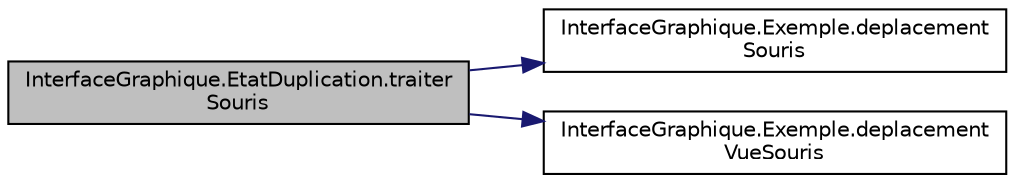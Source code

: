 digraph "InterfaceGraphique.EtatDuplication.traiterSouris"
{
  edge [fontname="Helvetica",fontsize="10",labelfontname="Helvetica",labelfontsize="10"];
  node [fontname="Helvetica",fontsize="10",shape=record];
  rankdir="LR";
  Node1 [label="InterfaceGraphique.EtatDuplication.traiter\lSouris",height=0.2,width=0.4,color="black", fillcolor="grey75", style="filled", fontcolor="black"];
  Node1 -> Node2 [color="midnightblue",fontsize="10",style="solid",fontname="Helvetica"];
  Node2 [label="InterfaceGraphique.Exemple.deplacement\lSouris",height=0.2,width=0.4,color="black", fillcolor="white", style="filled",URL="$d9/d14/class_interface_graphique_1_1_exemple.html#a7ea43e933a1730233cbf052bf1b82bf6",tooltip="Gestion des états lorsque l&#39;utilisateur déplace la souris. "];
  Node1 -> Node3 [color="midnightblue",fontsize="10",style="solid",fontname="Helvetica"];
  Node3 [label="InterfaceGraphique.Exemple.deplacement\lVueSouris",height=0.2,width=0.4,color="black", fillcolor="white", style="filled",URL="$d9/d14/class_interface_graphique_1_1_exemple.html#ac3deb45c19c6280c315cff5ab08b29a8",tooltip="Gestion du déplacement de la vue avec la souris. "];
}
